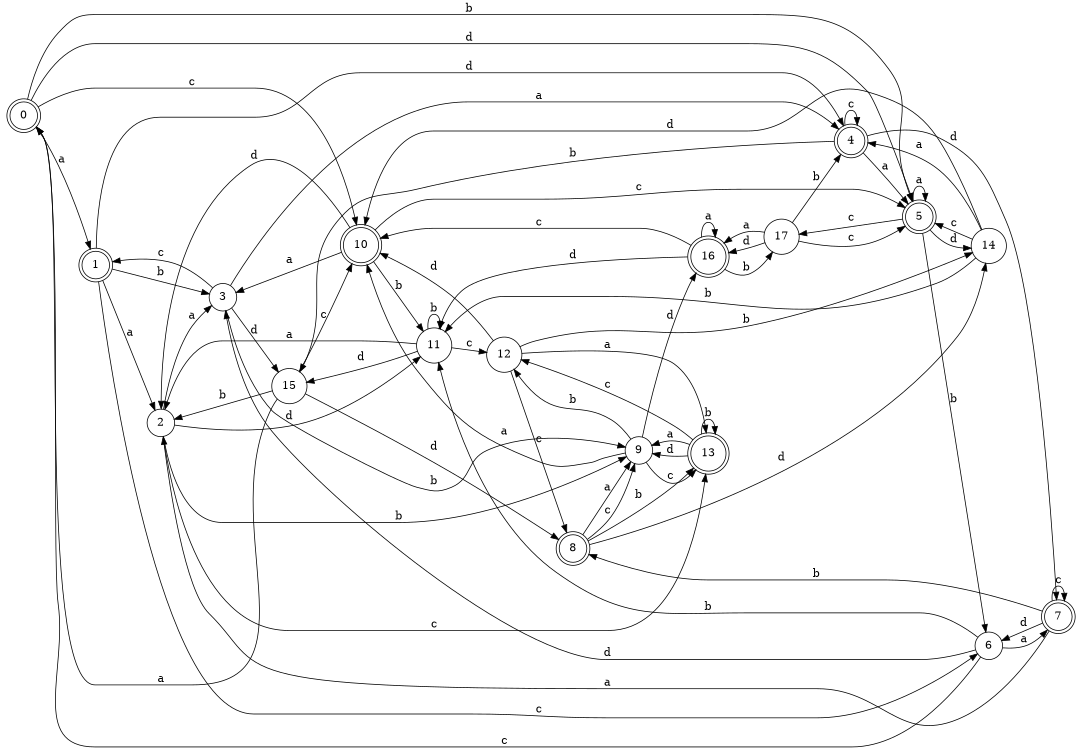 digraph n15_8 {
__start0 [label="" shape="none"];

rankdir=LR;
size="8,5";

s0 [style="rounded,filled", color="black", fillcolor="white" shape="doublecircle", label="0"];
s1 [style="rounded,filled", color="black", fillcolor="white" shape="doublecircle", label="1"];
s2 [style="filled", color="black", fillcolor="white" shape="circle", label="2"];
s3 [style="filled", color="black", fillcolor="white" shape="circle", label="3"];
s4 [style="rounded,filled", color="black", fillcolor="white" shape="doublecircle", label="4"];
s5 [style="rounded,filled", color="black", fillcolor="white" shape="doublecircle", label="5"];
s6 [style="filled", color="black", fillcolor="white" shape="circle", label="6"];
s7 [style="rounded,filled", color="black", fillcolor="white" shape="doublecircle", label="7"];
s8 [style="rounded,filled", color="black", fillcolor="white" shape="doublecircle", label="8"];
s9 [style="filled", color="black", fillcolor="white" shape="circle", label="9"];
s10 [style="rounded,filled", color="black", fillcolor="white" shape="doublecircle", label="10"];
s11 [style="filled", color="black", fillcolor="white" shape="circle", label="11"];
s12 [style="filled", color="black", fillcolor="white" shape="circle", label="12"];
s13 [style="rounded,filled", color="black", fillcolor="white" shape="doublecircle", label="13"];
s14 [style="filled", color="black", fillcolor="white" shape="circle", label="14"];
s15 [style="filled", color="black", fillcolor="white" shape="circle", label="15"];
s16 [style="rounded,filled", color="black", fillcolor="white" shape="doublecircle", label="16"];
s17 [style="filled", color="black", fillcolor="white" shape="circle", label="17"];
s0 -> s1 [label="a"];
s0 -> s5 [label="b"];
s0 -> s10 [label="c"];
s0 -> s5 [label="d"];
s1 -> s2 [label="a"];
s1 -> s3 [label="b"];
s1 -> s6 [label="c"];
s1 -> s4 [label="d"];
s2 -> s3 [label="a"];
s2 -> s9 [label="b"];
s2 -> s13 [label="c"];
s2 -> s11 [label="d"];
s3 -> s4 [label="a"];
s3 -> s9 [label="b"];
s3 -> s1 [label="c"];
s3 -> s15 [label="d"];
s4 -> s5 [label="a"];
s4 -> s15 [label="b"];
s4 -> s4 [label="c"];
s4 -> s7 [label="d"];
s5 -> s5 [label="a"];
s5 -> s6 [label="b"];
s5 -> s17 [label="c"];
s5 -> s14 [label="d"];
s6 -> s7 [label="a"];
s6 -> s11 [label="b"];
s6 -> s0 [label="c"];
s6 -> s3 [label="d"];
s7 -> s2 [label="a"];
s7 -> s8 [label="b"];
s7 -> s7 [label="c"];
s7 -> s6 [label="d"];
s8 -> s9 [label="a"];
s8 -> s13 [label="b"];
s8 -> s9 [label="c"];
s8 -> s14 [label="d"];
s9 -> s10 [label="a"];
s9 -> s12 [label="b"];
s9 -> s13 [label="c"];
s9 -> s16 [label="d"];
s10 -> s3 [label="a"];
s10 -> s11 [label="b"];
s10 -> s5 [label="c"];
s10 -> s2 [label="d"];
s11 -> s2 [label="a"];
s11 -> s11 [label="b"];
s11 -> s12 [label="c"];
s11 -> s15 [label="d"];
s12 -> s13 [label="a"];
s12 -> s14 [label="b"];
s12 -> s8 [label="c"];
s12 -> s10 [label="d"];
s13 -> s9 [label="a"];
s13 -> s13 [label="b"];
s13 -> s12 [label="c"];
s13 -> s9 [label="d"];
s14 -> s4 [label="a"];
s14 -> s11 [label="b"];
s14 -> s5 [label="c"];
s14 -> s10 [label="d"];
s15 -> s0 [label="a"];
s15 -> s2 [label="b"];
s15 -> s10 [label="c"];
s15 -> s8 [label="d"];
s16 -> s16 [label="a"];
s16 -> s17 [label="b"];
s16 -> s10 [label="c"];
s16 -> s11 [label="d"];
s17 -> s16 [label="a"];
s17 -> s4 [label="b"];
s17 -> s5 [label="c"];
s17 -> s16 [label="d"];

}